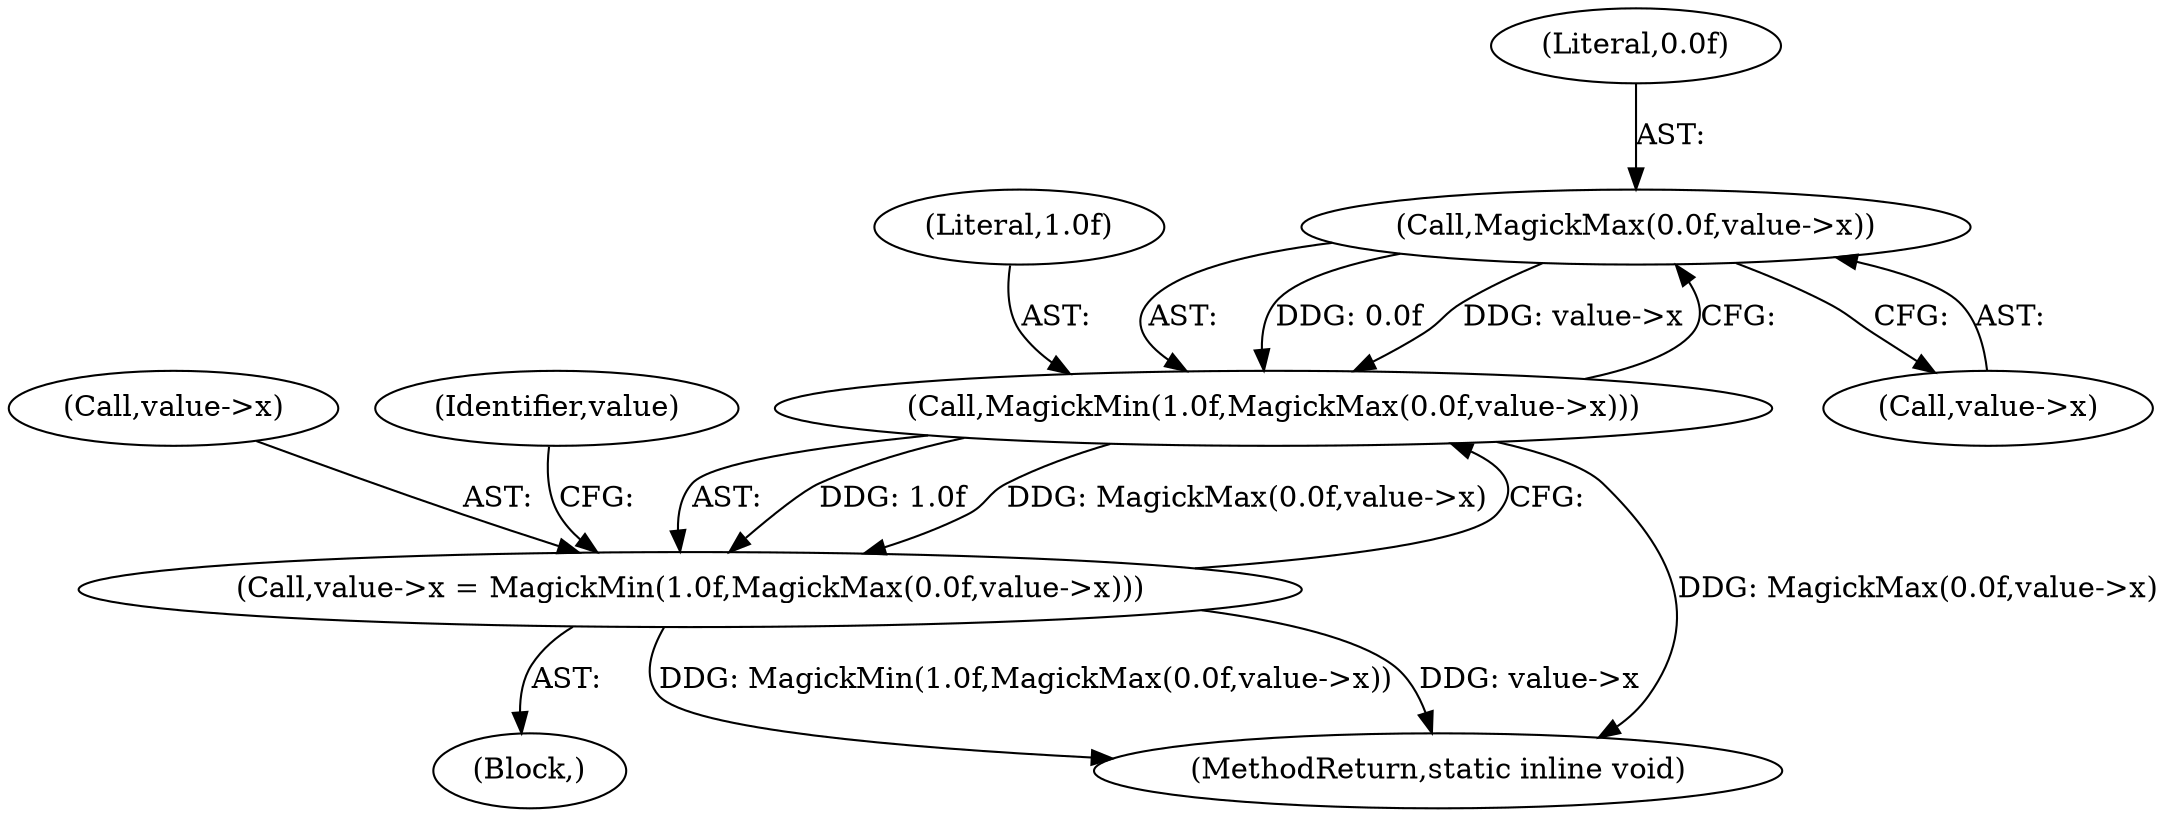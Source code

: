 digraph "0_ImageMagick_d7325bac173492b358417a0ad49fabad44447d52_8@pointer" {
"1000109" [label="(Call,MagickMax(0.0f,value->x))"];
"1000107" [label="(Call,MagickMin(1.0f,MagickMax(0.0f,value->x)))"];
"1000103" [label="(Call,value->x = MagickMin(1.0f,MagickMax(0.0f,value->x)))"];
"1000104" [label="(Call,value->x)"];
"1000111" [label="(Call,value->x)"];
"1000107" [label="(Call,MagickMin(1.0f,MagickMax(0.0f,value->x)))"];
"1000109" [label="(Call,MagickMax(0.0f,value->x))"];
"1000110" [label="(Literal,0.0f)"];
"1000103" [label="(Call,value->x = MagickMin(1.0f,MagickMax(0.0f,value->x)))"];
"1000102" [label="(Block,)"];
"1000136" [label="(MethodReturn,static inline void)"];
"1000108" [label="(Literal,1.0f)"];
"1000116" [label="(Identifier,value)"];
"1000109" -> "1000107"  [label="AST: "];
"1000109" -> "1000111"  [label="CFG: "];
"1000110" -> "1000109"  [label="AST: "];
"1000111" -> "1000109"  [label="AST: "];
"1000107" -> "1000109"  [label="CFG: "];
"1000109" -> "1000107"  [label="DDG: 0.0f"];
"1000109" -> "1000107"  [label="DDG: value->x"];
"1000107" -> "1000103"  [label="AST: "];
"1000108" -> "1000107"  [label="AST: "];
"1000103" -> "1000107"  [label="CFG: "];
"1000107" -> "1000136"  [label="DDG: MagickMax(0.0f,value->x)"];
"1000107" -> "1000103"  [label="DDG: 1.0f"];
"1000107" -> "1000103"  [label="DDG: MagickMax(0.0f,value->x)"];
"1000103" -> "1000102"  [label="AST: "];
"1000104" -> "1000103"  [label="AST: "];
"1000116" -> "1000103"  [label="CFG: "];
"1000103" -> "1000136"  [label="DDG: MagickMin(1.0f,MagickMax(0.0f,value->x))"];
"1000103" -> "1000136"  [label="DDG: value->x"];
}
